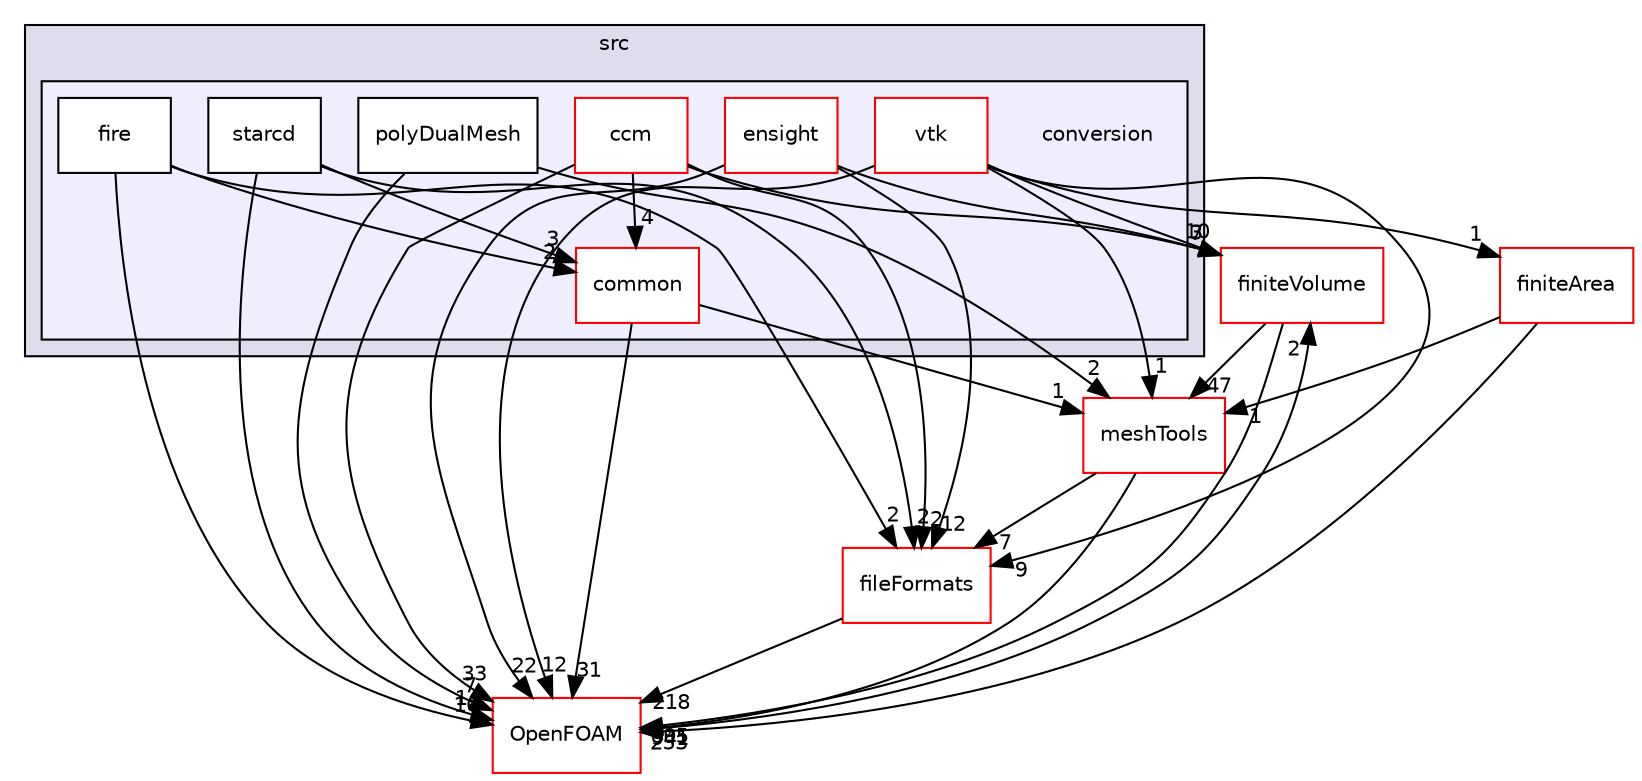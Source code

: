 digraph "src/conversion" {
  bgcolor=transparent;
  compound=true
  node [ fontsize="10", fontname="Helvetica"];
  edge [ labelfontsize="10", labelfontname="Helvetica"];
  subgraph clusterdir_68267d1309a1af8e8297ef4c3efbcdba {
    graph [ bgcolor="#ddddee", pencolor="black", label="src" fontname="Helvetica", fontsize="10", URL="dir_68267d1309a1af8e8297ef4c3efbcdba.html"]
  subgraph clusterdir_22e3beccf9f956a3c7bfcabae9a0dde0 {
    graph [ bgcolor="#eeeeff", pencolor="black", label="" URL="dir_22e3beccf9f956a3c7bfcabae9a0dde0.html"];
    dir_22e3beccf9f956a3c7bfcabae9a0dde0 [shape=plaintext label="conversion"];
    dir_91b6d204a228688f7c617c5bf20f3ca5 [shape=box label="ccm" color="red" fillcolor="white" style="filled" URL="dir_91b6d204a228688f7c617c5bf20f3ca5.html"];
    dir_888485a4ca6b3c01fe64b25e5a2b5171 [shape=box label="common" color="red" fillcolor="white" style="filled" URL="dir_888485a4ca6b3c01fe64b25e5a2b5171.html"];
    dir_ea557581701e2200716639a7a165012d [shape=box label="ensight" color="red" fillcolor="white" style="filled" URL="dir_ea557581701e2200716639a7a165012d.html"];
    dir_e3f19603ab5d7a2de7ef755b2d2b8364 [shape=box label="fire" color="black" fillcolor="white" style="filled" URL="dir_e3f19603ab5d7a2de7ef755b2d2b8364.html"];
    dir_2b4df0b02b956700cf21eed997649c29 [shape=box label="polyDualMesh" color="black" fillcolor="white" style="filled" URL="dir_2b4df0b02b956700cf21eed997649c29.html"];
    dir_f3d14472623b55fa98daa4d95b066d3a [shape=box label="starcd" color="black" fillcolor="white" style="filled" URL="dir_f3d14472623b55fa98daa4d95b066d3a.html"];
    dir_12e416c3de93d25c20fbd14a90683549 [shape=box label="vtk" color="red" fillcolor="white" style="filled" URL="dir_12e416c3de93d25c20fbd14a90683549.html"];
  }
  }
  dir_9bd15774b555cf7259a6fa18f99fe99b [shape=box label="finiteVolume" color="red" URL="dir_9bd15774b555cf7259a6fa18f99fe99b.html"];
  dir_ae30ad0bef50cf391b24c614251bb9fd [shape=box label="meshTools" color="red" URL="dir_ae30ad0bef50cf391b24c614251bb9fd.html"];
  dir_b05602f37bb521a7142c0a3e200b5f35 [shape=box label="fileFormats" color="red" URL="dir_b05602f37bb521a7142c0a3e200b5f35.html"];
  dir_c5473ff19b20e6ec4dfe5c310b3778a8 [shape=box label="OpenFOAM" color="red" URL="dir_c5473ff19b20e6ec4dfe5c310b3778a8.html"];
  dir_b69a9eadfe761c231b266ce918b218a5 [shape=box label="finiteArea" color="red" URL="dir_b69a9eadfe761c231b266ce918b218a5.html"];
  dir_f3d14472623b55fa98daa4d95b066d3a->dir_888485a4ca6b3c01fe64b25e5a2b5171 [headlabel="3", labeldistance=1.5 headhref="dir_000560_000551.html"];
  dir_f3d14472623b55fa98daa4d95b066d3a->dir_b05602f37bb521a7142c0a3e200b5f35 [headlabel="2", labeldistance=1.5 headhref="dir_000560_000682.html"];
  dir_f3d14472623b55fa98daa4d95b066d3a->dir_c5473ff19b20e6ec4dfe5c310b3778a8 [headlabel="14", labeldistance=1.5 headhref="dir_000560_002151.html"];
  dir_9bd15774b555cf7259a6fa18f99fe99b->dir_ae30ad0bef50cf391b24c614251bb9fd [headlabel="47", labeldistance=1.5 headhref="dir_000814_001949.html"];
  dir_9bd15774b555cf7259a6fa18f99fe99b->dir_c5473ff19b20e6ec4dfe5c310b3778a8 [headlabel="895", labeldistance=1.5 headhref="dir_000814_002151.html"];
  dir_ae30ad0bef50cf391b24c614251bb9fd->dir_b05602f37bb521a7142c0a3e200b5f35 [headlabel="7", labeldistance=1.5 headhref="dir_001949_000682.html"];
  dir_ae30ad0bef50cf391b24c614251bb9fd->dir_c5473ff19b20e6ec4dfe5c310b3778a8 [headlabel="941", labeldistance=1.5 headhref="dir_001949_002151.html"];
  dir_2b4df0b02b956700cf21eed997649c29->dir_ae30ad0bef50cf391b24c614251bb9fd [headlabel="2", labeldistance=1.5 headhref="dir_000559_001949.html"];
  dir_2b4df0b02b956700cf21eed997649c29->dir_c5473ff19b20e6ec4dfe5c310b3778a8 [headlabel="7", labeldistance=1.5 headhref="dir_000559_002151.html"];
  dir_e3f19603ab5d7a2de7ef755b2d2b8364->dir_888485a4ca6b3c01fe64b25e5a2b5171 [headlabel="2", labeldistance=1.5 headhref="dir_000558_000551.html"];
  dir_e3f19603ab5d7a2de7ef755b2d2b8364->dir_b05602f37bb521a7142c0a3e200b5f35 [headlabel="2", labeldistance=1.5 headhref="dir_000558_000682.html"];
  dir_e3f19603ab5d7a2de7ef755b2d2b8364->dir_c5473ff19b20e6ec4dfe5c310b3778a8 [headlabel="16", labeldistance=1.5 headhref="dir_000558_002151.html"];
  dir_888485a4ca6b3c01fe64b25e5a2b5171->dir_ae30ad0bef50cf391b24c614251bb9fd [headlabel="1", labeldistance=1.5 headhref="dir_000551_001949.html"];
  dir_888485a4ca6b3c01fe64b25e5a2b5171->dir_c5473ff19b20e6ec4dfe5c310b3778a8 [headlabel="31", labeldistance=1.5 headhref="dir_000551_002151.html"];
  dir_12e416c3de93d25c20fbd14a90683549->dir_9bd15774b555cf7259a6fa18f99fe99b [headlabel="10", labeldistance=1.5 headhref="dir_000561_000814.html"];
  dir_12e416c3de93d25c20fbd14a90683549->dir_ae30ad0bef50cf391b24c614251bb9fd [headlabel="1", labeldistance=1.5 headhref="dir_000561_001949.html"];
  dir_12e416c3de93d25c20fbd14a90683549->dir_b05602f37bb521a7142c0a3e200b5f35 [headlabel="9", labeldistance=1.5 headhref="dir_000561_000682.html"];
  dir_12e416c3de93d25c20fbd14a90683549->dir_c5473ff19b20e6ec4dfe5c310b3778a8 [headlabel="12", labeldistance=1.5 headhref="dir_000561_002151.html"];
  dir_12e416c3de93d25c20fbd14a90683549->dir_b69a9eadfe761c231b266ce918b218a5 [headlabel="1", labeldistance=1.5 headhref="dir_000561_000713.html"];
  dir_b05602f37bb521a7142c0a3e200b5f35->dir_c5473ff19b20e6ec4dfe5c310b3778a8 [headlabel="218", labeldistance=1.5 headhref="dir_000682_002151.html"];
  dir_c5473ff19b20e6ec4dfe5c310b3778a8->dir_9bd15774b555cf7259a6fa18f99fe99b [headlabel="2", labeldistance=1.5 headhref="dir_002151_000814.html"];
  dir_91b6d204a228688f7c617c5bf20f3ca5->dir_9bd15774b555cf7259a6fa18f99fe99b [headlabel="3", labeldistance=1.5 headhref="dir_000547_000814.html"];
  dir_91b6d204a228688f7c617c5bf20f3ca5->dir_888485a4ca6b3c01fe64b25e5a2b5171 [headlabel="4", labeldistance=1.5 headhref="dir_000547_000551.html"];
  dir_91b6d204a228688f7c617c5bf20f3ca5->dir_b05602f37bb521a7142c0a3e200b5f35 [headlabel="2", labeldistance=1.5 headhref="dir_000547_000682.html"];
  dir_91b6d204a228688f7c617c5bf20f3ca5->dir_c5473ff19b20e6ec4dfe5c310b3778a8 [headlabel="33", labeldistance=1.5 headhref="dir_000547_002151.html"];
  dir_ea557581701e2200716639a7a165012d->dir_9bd15774b555cf7259a6fa18f99fe99b [headlabel="7", labeldistance=1.5 headhref="dir_000555_000814.html"];
  dir_ea557581701e2200716639a7a165012d->dir_b05602f37bb521a7142c0a3e200b5f35 [headlabel="12", labeldistance=1.5 headhref="dir_000555_000682.html"];
  dir_ea557581701e2200716639a7a165012d->dir_c5473ff19b20e6ec4dfe5c310b3778a8 [headlabel="22", labeldistance=1.5 headhref="dir_000555_002151.html"];
  dir_b69a9eadfe761c231b266ce918b218a5->dir_ae30ad0bef50cf391b24c614251bb9fd [headlabel="1", labeldistance=1.5 headhref="dir_000713_001949.html"];
  dir_b69a9eadfe761c231b266ce918b218a5->dir_c5473ff19b20e6ec4dfe5c310b3778a8 [headlabel="253", labeldistance=1.5 headhref="dir_000713_002151.html"];
}
